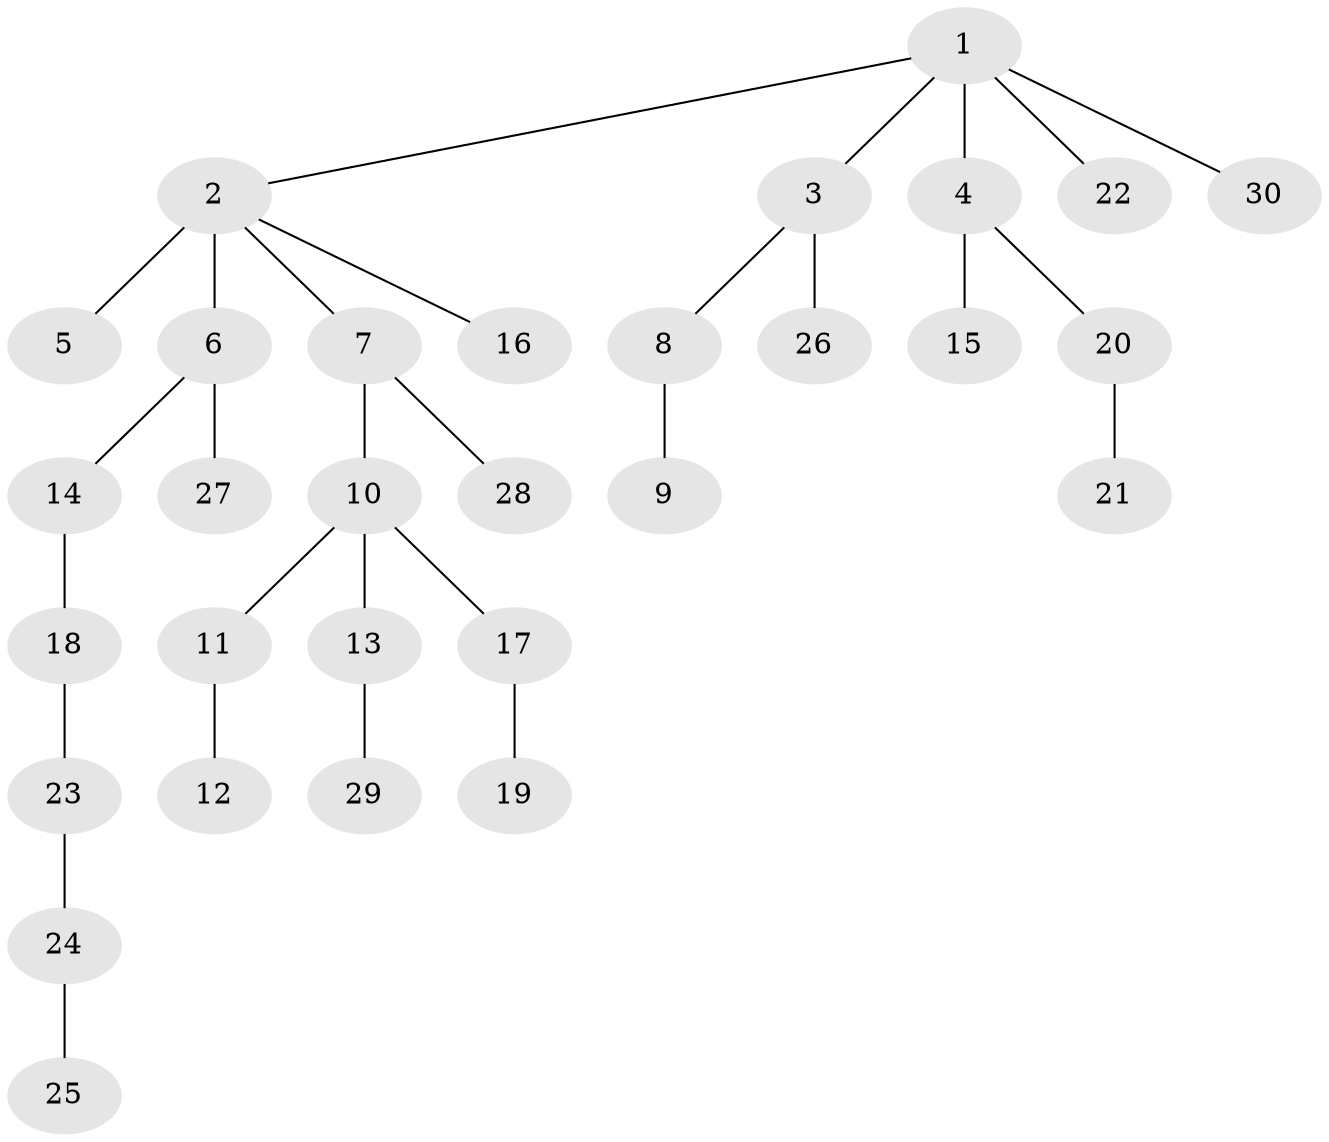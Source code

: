 // original degree distribution, {6: 0.03571428571428571, 8: 0.017857142857142856, 4: 0.08928571428571429, 2: 0.2857142857142857, 3: 0.05357142857142857, 1: 0.5178571428571429}
// Generated by graph-tools (version 1.1) at 2025/36/03/09/25 02:36:43]
// undirected, 30 vertices, 29 edges
graph export_dot {
graph [start="1"]
  node [color=gray90,style=filled];
  1;
  2;
  3;
  4;
  5;
  6;
  7;
  8;
  9;
  10;
  11;
  12;
  13;
  14;
  15;
  16;
  17;
  18;
  19;
  20;
  21;
  22;
  23;
  24;
  25;
  26;
  27;
  28;
  29;
  30;
  1 -- 2 [weight=1.0];
  1 -- 3 [weight=1.0];
  1 -- 4 [weight=1.0];
  1 -- 22 [weight=1.0];
  1 -- 30 [weight=1.0];
  2 -- 5 [weight=1.0];
  2 -- 6 [weight=3.0];
  2 -- 7 [weight=1.0];
  2 -- 16 [weight=1.0];
  3 -- 8 [weight=1.0];
  3 -- 26 [weight=1.0];
  4 -- 15 [weight=1.0];
  4 -- 20 [weight=1.0];
  6 -- 14 [weight=1.0];
  6 -- 27 [weight=1.0];
  7 -- 10 [weight=1.0];
  7 -- 28 [weight=1.0];
  8 -- 9 [weight=1.0];
  10 -- 11 [weight=1.0];
  10 -- 13 [weight=1.0];
  10 -- 17 [weight=2.0];
  11 -- 12 [weight=2.0];
  13 -- 29 [weight=1.0];
  14 -- 18 [weight=1.0];
  17 -- 19 [weight=1.0];
  18 -- 23 [weight=1.0];
  20 -- 21 [weight=1.0];
  23 -- 24 [weight=2.0];
  24 -- 25 [weight=1.0];
}
